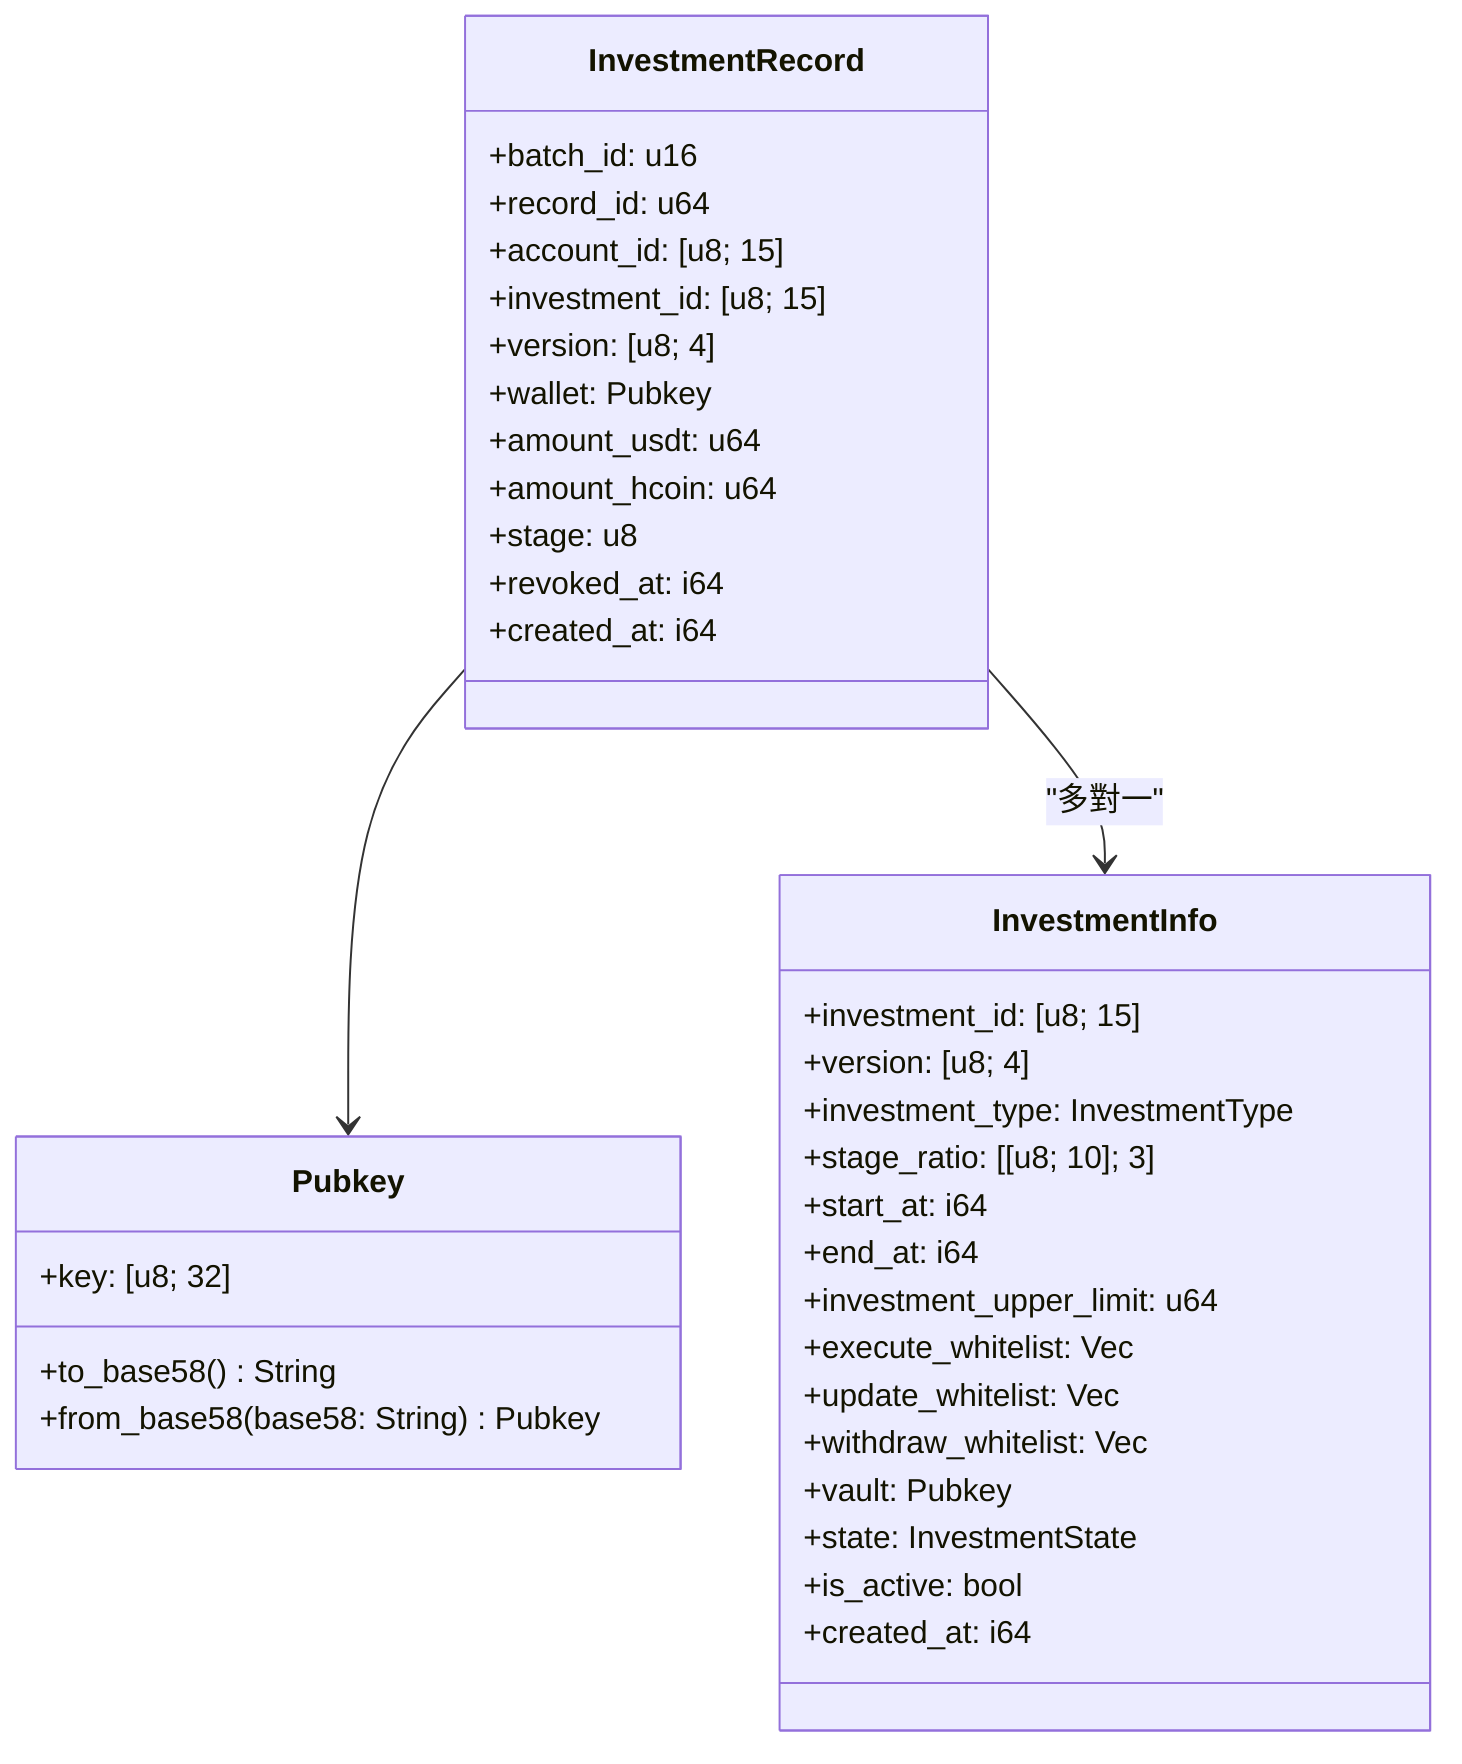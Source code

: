 classDiagram
    class InvestmentRecord {
        +batch_id: u16
        +record_id: u64
        +account_id: [u8; 15]
        +investment_id: [u8; 15]
        +version: [u8; 4]
        +wallet: Pubkey
        +amount_usdt: u64
        +amount_hcoin: u64
        +stage: u8
        +revoked_at: i64
        +created_at: i64
    }
    class Pubkey {
        +key: [u8; 32]
        +to_base58() String
        +from_base58(base58: String) Pubkey
    }
    class InvestmentInfo {
        +investment_id: [u8; 15]
        +version: [u8; 4]
        +investment_type: InvestmentType
        +stage_ratio: [[u8; 10]; 3]
        +start_at: i64
        +end_at: i64
        +investment_upper_limit: u64
        +execute_whitelist: Vec<Pubkey>
        +update_whitelist: Vec<Pubkey>
        +withdraw_whitelist: Vec<Pubkey>
        +vault: Pubkey
        +state: InvestmentState
        +is_active: bool
        +created_at: i64
    }
    InvestmentRecord --> Pubkey
    InvestmentRecord --> InvestmentInfo : "多對一"